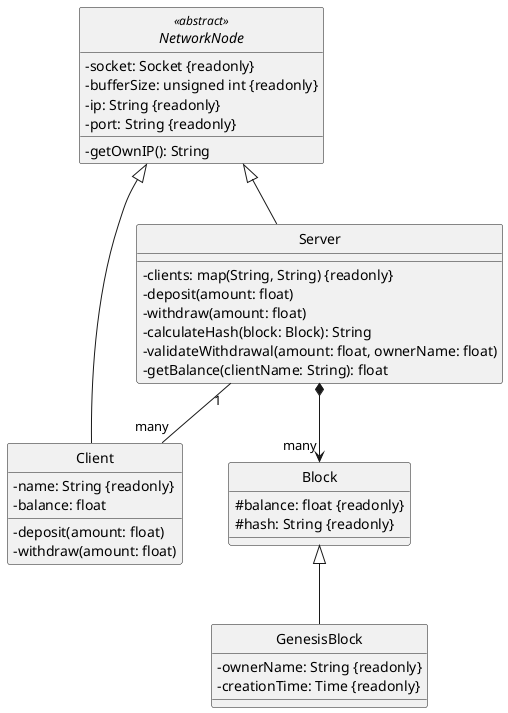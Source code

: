 @startuml class_diagram 
skinparam classAttributeIconSize 0
hide circle
skinparam Shadowing false

class Block {
  #balance: float {readonly}
  #hash: String {readonly}
}

class GenesisBlock {
  -ownerName: String {readonly}
  -creationTime: Time {readonly}
}

Block <|-- GenesisBlock


abstract class NetworkNode <<abstract>>
{
  -socket: Socket {readonly}
  -bufferSize: unsigned int {readonly}
  -ip: String {readonly}
  -port: String {readonly}
  -getOwnIP(): String
}

class Client {
  -name: String {readonly}
  -balance: float
  -deposit(amount: float)
  -withdraw(amount: float)
}

class Server {
  ' A segunda string é o nome do cliente
  -clients: map(String, String) {readonly}
  -deposit(amount: float)
  -withdraw(amount: float)
  -calculateHash(block: Block): String
' A validação só é feita pelo servidor
  -validateWithdrawal(amount: float, ownerName: float)
  -getBalance(clientName: String): float
}

NetworkNode <|-- Client
NetworkNode <|-- Server

' BlockChain
Server *--> "many" Block

' O Server tem um atributo que mapeia por string os clientes map(String) = NomeCliente
Server "1"--"many" Client 
@enduml
